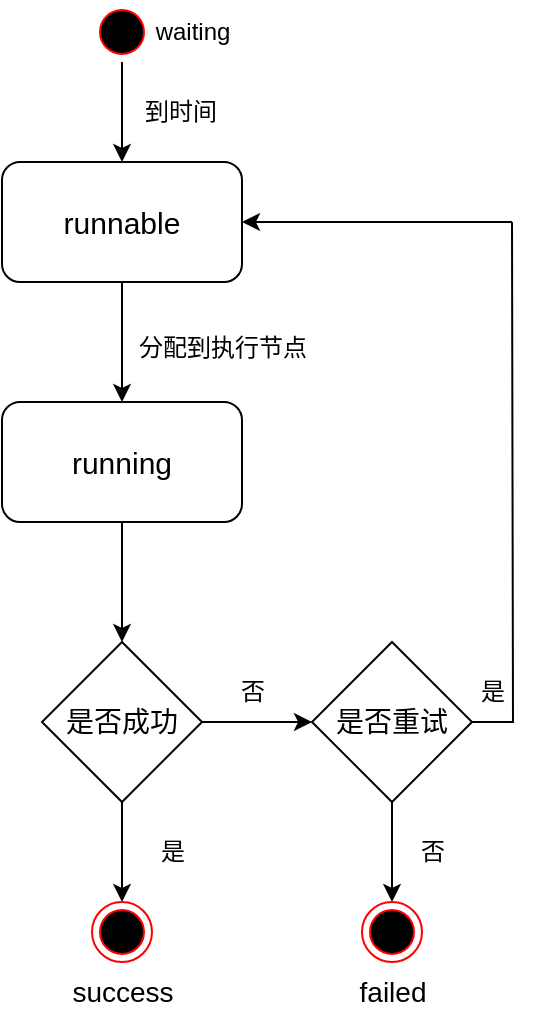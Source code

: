 <mxfile version="21.6.3" type="github">
  <diagram name="第 1 页" id="2xDWMr0NoB1iiFJtD1Cg">
    <mxGraphModel dx="1363" dy="657" grid="1" gridSize="10" guides="1" tooltips="1" connect="1" arrows="1" fold="1" page="1" pageScale="1" pageWidth="827" pageHeight="1169" math="0" shadow="0">
      <root>
        <mxCell id="0" />
        <mxCell id="1" parent="0" />
        <mxCell id="tVHh6d2b_askaIS4fx6A-5" style="edgeStyle=orthogonalEdgeStyle;rounded=0;orthogonalLoop=1;jettySize=auto;html=1;entryX=0.5;entryY=0;entryDx=0;entryDy=0;" edge="1" parent="1" source="tVHh6d2b_askaIS4fx6A-1" target="tVHh6d2b_askaIS4fx6A-3">
          <mxGeometry relative="1" as="geometry" />
        </mxCell>
        <mxCell id="tVHh6d2b_askaIS4fx6A-1" value="" style="ellipse;html=1;shape=startState;fillColor=#000000;strokeColor=#ff0000;" vertex="1" parent="1">
          <mxGeometry x="370" y="60" width="30" height="30" as="geometry" />
        </mxCell>
        <mxCell id="tVHh6d2b_askaIS4fx6A-8" style="edgeStyle=orthogonalEdgeStyle;rounded=0;orthogonalLoop=1;jettySize=auto;html=1;entryX=0.5;entryY=0;entryDx=0;entryDy=0;" edge="1" parent="1" source="tVHh6d2b_askaIS4fx6A-3" target="tVHh6d2b_askaIS4fx6A-4">
          <mxGeometry relative="1" as="geometry" />
        </mxCell>
        <mxCell id="tVHh6d2b_askaIS4fx6A-24" style="edgeStyle=orthogonalEdgeStyle;rounded=0;orthogonalLoop=1;jettySize=auto;html=1;endArrow=none;endFill=0;startArrow=classic;startFill=1;" edge="1" parent="1" source="tVHh6d2b_askaIS4fx6A-3">
          <mxGeometry relative="1" as="geometry">
            <mxPoint x="580" y="170" as="targetPoint" />
          </mxGeometry>
        </mxCell>
        <mxCell id="tVHh6d2b_askaIS4fx6A-3" value="&lt;font style=&quot;font-size: 15px;&quot;&gt;runnable&lt;/font&gt;" style="rounded=1;whiteSpace=wrap;html=1;" vertex="1" parent="1">
          <mxGeometry x="325" y="140" width="120" height="60" as="geometry" />
        </mxCell>
        <mxCell id="tVHh6d2b_askaIS4fx6A-14" style="edgeStyle=orthogonalEdgeStyle;rounded=0;orthogonalLoop=1;jettySize=auto;html=1;entryX=0.5;entryY=0;entryDx=0;entryDy=0;" edge="1" parent="1" source="tVHh6d2b_askaIS4fx6A-4" target="tVHh6d2b_askaIS4fx6A-10">
          <mxGeometry relative="1" as="geometry" />
        </mxCell>
        <mxCell id="tVHh6d2b_askaIS4fx6A-4" value="&lt;font style=&quot;font-size: 15px;&quot;&gt;running&lt;/font&gt;" style="rounded=1;whiteSpace=wrap;html=1;" vertex="1" parent="1">
          <mxGeometry x="325" y="260" width="120" height="60" as="geometry" />
        </mxCell>
        <mxCell id="tVHh6d2b_askaIS4fx6A-6" value="waiting" style="text;html=1;align=center;verticalAlign=middle;resizable=0;points=[];autosize=1;strokeColor=none;fillColor=none;" vertex="1" parent="1">
          <mxGeometry x="390" y="60" width="60" height="30" as="geometry" />
        </mxCell>
        <mxCell id="tVHh6d2b_askaIS4fx6A-7" value="到时间" style="text;html=1;align=center;verticalAlign=middle;resizable=0;points=[];autosize=1;strokeColor=none;fillColor=none;" vertex="1" parent="1">
          <mxGeometry x="384" y="100" width="60" height="30" as="geometry" />
        </mxCell>
        <mxCell id="tVHh6d2b_askaIS4fx6A-9" value="分配到执行节点" style="text;html=1;align=center;verticalAlign=middle;resizable=0;points=[];autosize=1;strokeColor=none;fillColor=none;" vertex="1" parent="1">
          <mxGeometry x="380" y="218" width="110" height="30" as="geometry" />
        </mxCell>
        <mxCell id="tVHh6d2b_askaIS4fx6A-15" style="edgeStyle=orthogonalEdgeStyle;rounded=0;orthogonalLoop=1;jettySize=auto;html=1;entryX=0.5;entryY=0;entryDx=0;entryDy=0;" edge="1" parent="1" source="tVHh6d2b_askaIS4fx6A-10" target="tVHh6d2b_askaIS4fx6A-11">
          <mxGeometry relative="1" as="geometry" />
        </mxCell>
        <mxCell id="tVHh6d2b_askaIS4fx6A-18" style="edgeStyle=orthogonalEdgeStyle;rounded=0;orthogonalLoop=1;jettySize=auto;html=1;entryX=0;entryY=0.5;entryDx=0;entryDy=0;" edge="1" parent="1" source="tVHh6d2b_askaIS4fx6A-10" target="tVHh6d2b_askaIS4fx6A-13">
          <mxGeometry relative="1" as="geometry" />
        </mxCell>
        <mxCell id="tVHh6d2b_askaIS4fx6A-10" value="&lt;font style=&quot;font-size: 14px;&quot;&gt;是否成功&lt;/font&gt;" style="rhombus;whiteSpace=wrap;html=1;" vertex="1" parent="1">
          <mxGeometry x="345" y="380" width="80" height="80" as="geometry" />
        </mxCell>
        <mxCell id="tVHh6d2b_askaIS4fx6A-11" value="" style="ellipse;html=1;shape=endState;fillColor=#000000;strokeColor=#ff0000;" vertex="1" parent="1">
          <mxGeometry x="370" y="510" width="30" height="30" as="geometry" />
        </mxCell>
        <mxCell id="tVHh6d2b_askaIS4fx6A-21" style="edgeStyle=orthogonalEdgeStyle;rounded=0;orthogonalLoop=1;jettySize=auto;html=1;entryX=0.5;entryY=0;entryDx=0;entryDy=0;" edge="1" parent="1" source="tVHh6d2b_askaIS4fx6A-13" target="tVHh6d2b_askaIS4fx6A-20">
          <mxGeometry relative="1" as="geometry" />
        </mxCell>
        <mxCell id="tVHh6d2b_askaIS4fx6A-23" style="edgeStyle=orthogonalEdgeStyle;rounded=0;orthogonalLoop=1;jettySize=auto;html=1;endArrow=none;endFill=0;" edge="1" parent="1" source="tVHh6d2b_askaIS4fx6A-13">
          <mxGeometry relative="1" as="geometry">
            <mxPoint x="580" y="170" as="targetPoint" />
          </mxGeometry>
        </mxCell>
        <mxCell id="tVHh6d2b_askaIS4fx6A-13" value="&lt;font style=&quot;font-size: 14px;&quot;&gt;是否重试&lt;/font&gt;" style="rhombus;whiteSpace=wrap;html=1;" vertex="1" parent="1">
          <mxGeometry x="480" y="380" width="80" height="80" as="geometry" />
        </mxCell>
        <mxCell id="tVHh6d2b_askaIS4fx6A-16" value="是" style="text;html=1;align=center;verticalAlign=middle;resizable=0;points=[];autosize=1;strokeColor=none;fillColor=none;" vertex="1" parent="1">
          <mxGeometry x="390" y="470" width="40" height="30" as="geometry" />
        </mxCell>
        <mxCell id="tVHh6d2b_askaIS4fx6A-17" value="&lt;font style=&quot;font-size: 14px;&quot;&gt;success&lt;/font&gt;" style="text;html=1;align=center;verticalAlign=middle;resizable=0;points=[];autosize=1;strokeColor=none;fillColor=none;" vertex="1" parent="1">
          <mxGeometry x="350" y="540" width="70" height="30" as="geometry" />
        </mxCell>
        <mxCell id="tVHh6d2b_askaIS4fx6A-19" value="否" style="text;html=1;align=center;verticalAlign=middle;resizable=0;points=[];autosize=1;strokeColor=none;fillColor=none;" vertex="1" parent="1">
          <mxGeometry x="430" y="390" width="40" height="30" as="geometry" />
        </mxCell>
        <mxCell id="tVHh6d2b_askaIS4fx6A-20" value="" style="ellipse;html=1;shape=endState;fillColor=#000000;strokeColor=#ff0000;" vertex="1" parent="1">
          <mxGeometry x="505" y="510" width="30" height="30" as="geometry" />
        </mxCell>
        <mxCell id="tVHh6d2b_askaIS4fx6A-22" value="&lt;font style=&quot;font-size: 14px;&quot;&gt;failed&lt;/font&gt;" style="text;html=1;align=center;verticalAlign=middle;resizable=0;points=[];autosize=1;strokeColor=none;fillColor=none;" vertex="1" parent="1">
          <mxGeometry x="490" y="540" width="60" height="30" as="geometry" />
        </mxCell>
        <mxCell id="tVHh6d2b_askaIS4fx6A-25" value="否" style="text;html=1;align=center;verticalAlign=middle;resizable=0;points=[];autosize=1;strokeColor=none;fillColor=none;" vertex="1" parent="1">
          <mxGeometry x="520" y="470" width="40" height="30" as="geometry" />
        </mxCell>
        <mxCell id="tVHh6d2b_askaIS4fx6A-26" value="是" style="text;html=1;align=center;verticalAlign=middle;resizable=0;points=[];autosize=1;strokeColor=none;fillColor=none;" vertex="1" parent="1">
          <mxGeometry x="550" y="390" width="40" height="30" as="geometry" />
        </mxCell>
      </root>
    </mxGraphModel>
  </diagram>
</mxfile>
